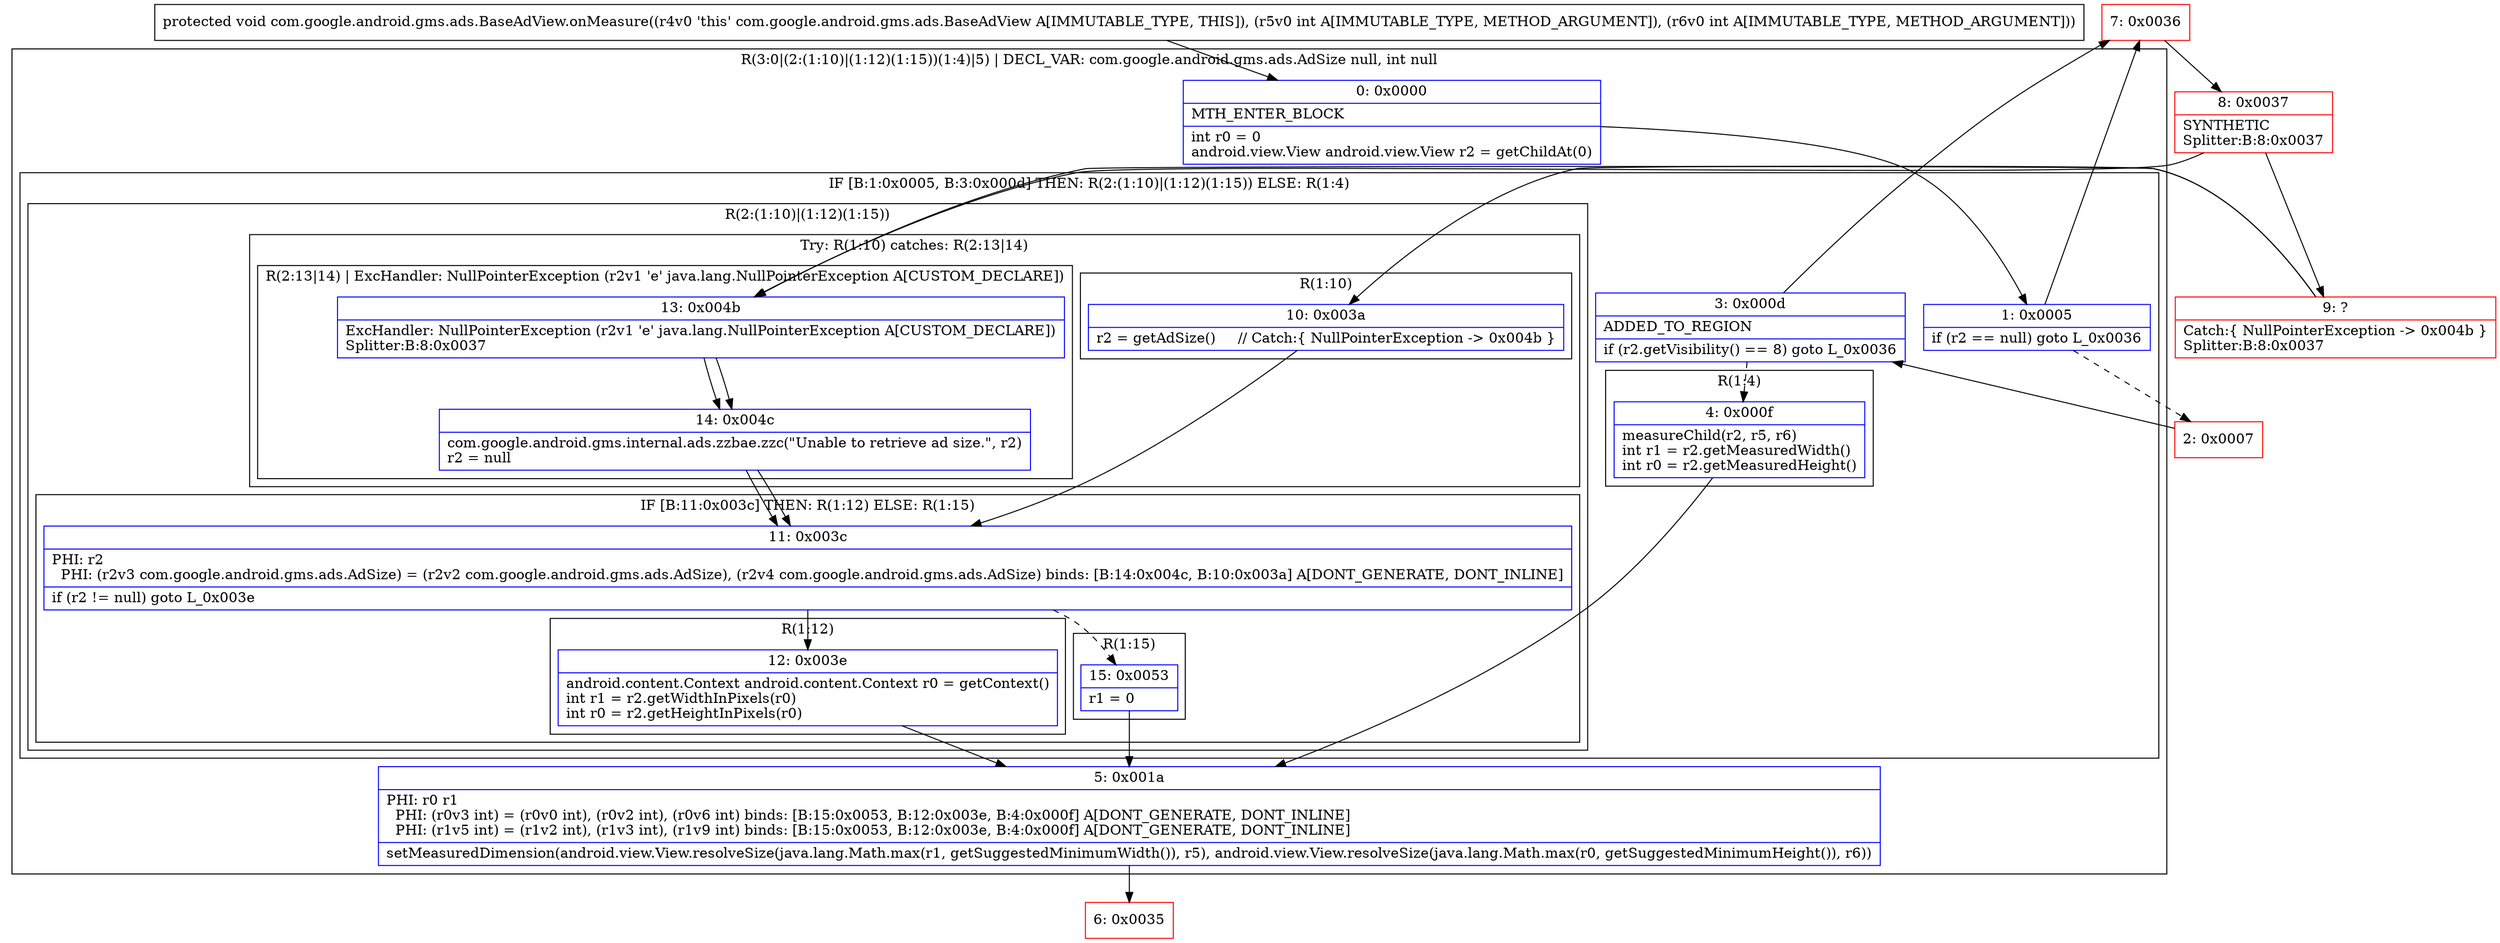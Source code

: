 digraph "CFG forcom.google.android.gms.ads.BaseAdView.onMeasure(II)V" {
subgraph cluster_Region_1897903586 {
label = "R(3:0|(2:(1:10)|(1:12)(1:15))(1:4)|5) | DECL_VAR: com.google.android.gms.ads.AdSize null, int null\l";
node [shape=record,color=blue];
Node_0 [shape=record,label="{0\:\ 0x0000|MTH_ENTER_BLOCK\l|int r0 = 0\landroid.view.View android.view.View r2 = getChildAt(0)\l}"];
subgraph cluster_IfRegion_901262300 {
label = "IF [B:1:0x0005, B:3:0x000d] THEN: R(2:(1:10)|(1:12)(1:15)) ELSE: R(1:4)";
node [shape=record,color=blue];
Node_1 [shape=record,label="{1\:\ 0x0005|if (r2 == null) goto L_0x0036\l}"];
Node_3 [shape=record,label="{3\:\ 0x000d|ADDED_TO_REGION\l|if (r2.getVisibility() == 8) goto L_0x0036\l}"];
subgraph cluster_Region_1913226546 {
label = "R(2:(1:10)|(1:12)(1:15))";
node [shape=record,color=blue];
subgraph cluster_TryCatchRegion_1019866715 {
label = "Try: R(1:10) catches: R(2:13|14)";
node [shape=record,color=blue];
subgraph cluster_Region_1386494750 {
label = "R(1:10)";
node [shape=record,color=blue];
Node_10 [shape=record,label="{10\:\ 0x003a|r2 = getAdSize()     \/\/ Catch:\{ NullPointerException \-\> 0x004b \}\l}"];
}
subgraph cluster_Region_956577836 {
label = "R(2:13|14) | ExcHandler: NullPointerException (r2v1 'e' java.lang.NullPointerException A[CUSTOM_DECLARE])\l";
node [shape=record,color=blue];
Node_13 [shape=record,label="{13\:\ 0x004b|ExcHandler: NullPointerException (r2v1 'e' java.lang.NullPointerException A[CUSTOM_DECLARE])\lSplitter:B:8:0x0037\l}"];
Node_14 [shape=record,label="{14\:\ 0x004c|com.google.android.gms.internal.ads.zzbae.zzc(\"Unable to retrieve ad size.\", r2)\lr2 = null\l}"];
}
}
subgraph cluster_IfRegion_1390761049 {
label = "IF [B:11:0x003c] THEN: R(1:12) ELSE: R(1:15)";
node [shape=record,color=blue];
Node_11 [shape=record,label="{11\:\ 0x003c|PHI: r2 \l  PHI: (r2v3 com.google.android.gms.ads.AdSize) = (r2v2 com.google.android.gms.ads.AdSize), (r2v4 com.google.android.gms.ads.AdSize) binds: [B:14:0x004c, B:10:0x003a] A[DONT_GENERATE, DONT_INLINE]\l|if (r2 != null) goto L_0x003e\l}"];
subgraph cluster_Region_1718724445 {
label = "R(1:12)";
node [shape=record,color=blue];
Node_12 [shape=record,label="{12\:\ 0x003e|android.content.Context android.content.Context r0 = getContext()\lint r1 = r2.getWidthInPixels(r0)\lint r0 = r2.getHeightInPixels(r0)\l}"];
}
subgraph cluster_Region_1807041176 {
label = "R(1:15)";
node [shape=record,color=blue];
Node_15 [shape=record,label="{15\:\ 0x0053|r1 = 0\l}"];
}
}
}
subgraph cluster_Region_489980825 {
label = "R(1:4)";
node [shape=record,color=blue];
Node_4 [shape=record,label="{4\:\ 0x000f|measureChild(r2, r5, r6)\lint r1 = r2.getMeasuredWidth()\lint r0 = r2.getMeasuredHeight()\l}"];
}
}
Node_5 [shape=record,label="{5\:\ 0x001a|PHI: r0 r1 \l  PHI: (r0v3 int) = (r0v0 int), (r0v2 int), (r0v6 int) binds: [B:15:0x0053, B:12:0x003e, B:4:0x000f] A[DONT_GENERATE, DONT_INLINE]\l  PHI: (r1v5 int) = (r1v2 int), (r1v3 int), (r1v9 int) binds: [B:15:0x0053, B:12:0x003e, B:4:0x000f] A[DONT_GENERATE, DONT_INLINE]\l|setMeasuredDimension(android.view.View.resolveSize(java.lang.Math.max(r1, getSuggestedMinimumWidth()), r5), android.view.View.resolveSize(java.lang.Math.max(r0, getSuggestedMinimumHeight()), r6))\l}"];
}
subgraph cluster_Region_956577836 {
label = "R(2:13|14) | ExcHandler: NullPointerException (r2v1 'e' java.lang.NullPointerException A[CUSTOM_DECLARE])\l";
node [shape=record,color=blue];
Node_13 [shape=record,label="{13\:\ 0x004b|ExcHandler: NullPointerException (r2v1 'e' java.lang.NullPointerException A[CUSTOM_DECLARE])\lSplitter:B:8:0x0037\l}"];
Node_14 [shape=record,label="{14\:\ 0x004c|com.google.android.gms.internal.ads.zzbae.zzc(\"Unable to retrieve ad size.\", r2)\lr2 = null\l}"];
}
Node_2 [shape=record,color=red,label="{2\:\ 0x0007}"];
Node_6 [shape=record,color=red,label="{6\:\ 0x0035}"];
Node_7 [shape=record,color=red,label="{7\:\ 0x0036}"];
Node_8 [shape=record,color=red,label="{8\:\ 0x0037|SYNTHETIC\lSplitter:B:8:0x0037\l}"];
Node_9 [shape=record,color=red,label="{9\:\ ?|Catch:\{ NullPointerException \-\> 0x004b \}\lSplitter:B:8:0x0037\l}"];
MethodNode[shape=record,label="{protected void com.google.android.gms.ads.BaseAdView.onMeasure((r4v0 'this' com.google.android.gms.ads.BaseAdView A[IMMUTABLE_TYPE, THIS]), (r5v0 int A[IMMUTABLE_TYPE, METHOD_ARGUMENT]), (r6v0 int A[IMMUTABLE_TYPE, METHOD_ARGUMENT])) }"];
MethodNode -> Node_0;
Node_0 -> Node_1;
Node_1 -> Node_2[style=dashed];
Node_1 -> Node_7;
Node_3 -> Node_4[style=dashed];
Node_3 -> Node_7;
Node_10 -> Node_11;
Node_13 -> Node_14;
Node_14 -> Node_11;
Node_11 -> Node_12;
Node_11 -> Node_15[style=dashed];
Node_12 -> Node_5;
Node_15 -> Node_5;
Node_4 -> Node_5;
Node_5 -> Node_6;
Node_13 -> Node_14;
Node_14 -> Node_11;
Node_2 -> Node_3;
Node_7 -> Node_8;
Node_8 -> Node_9;
Node_8 -> Node_13;
Node_9 -> Node_10;
Node_9 -> Node_13;
}


